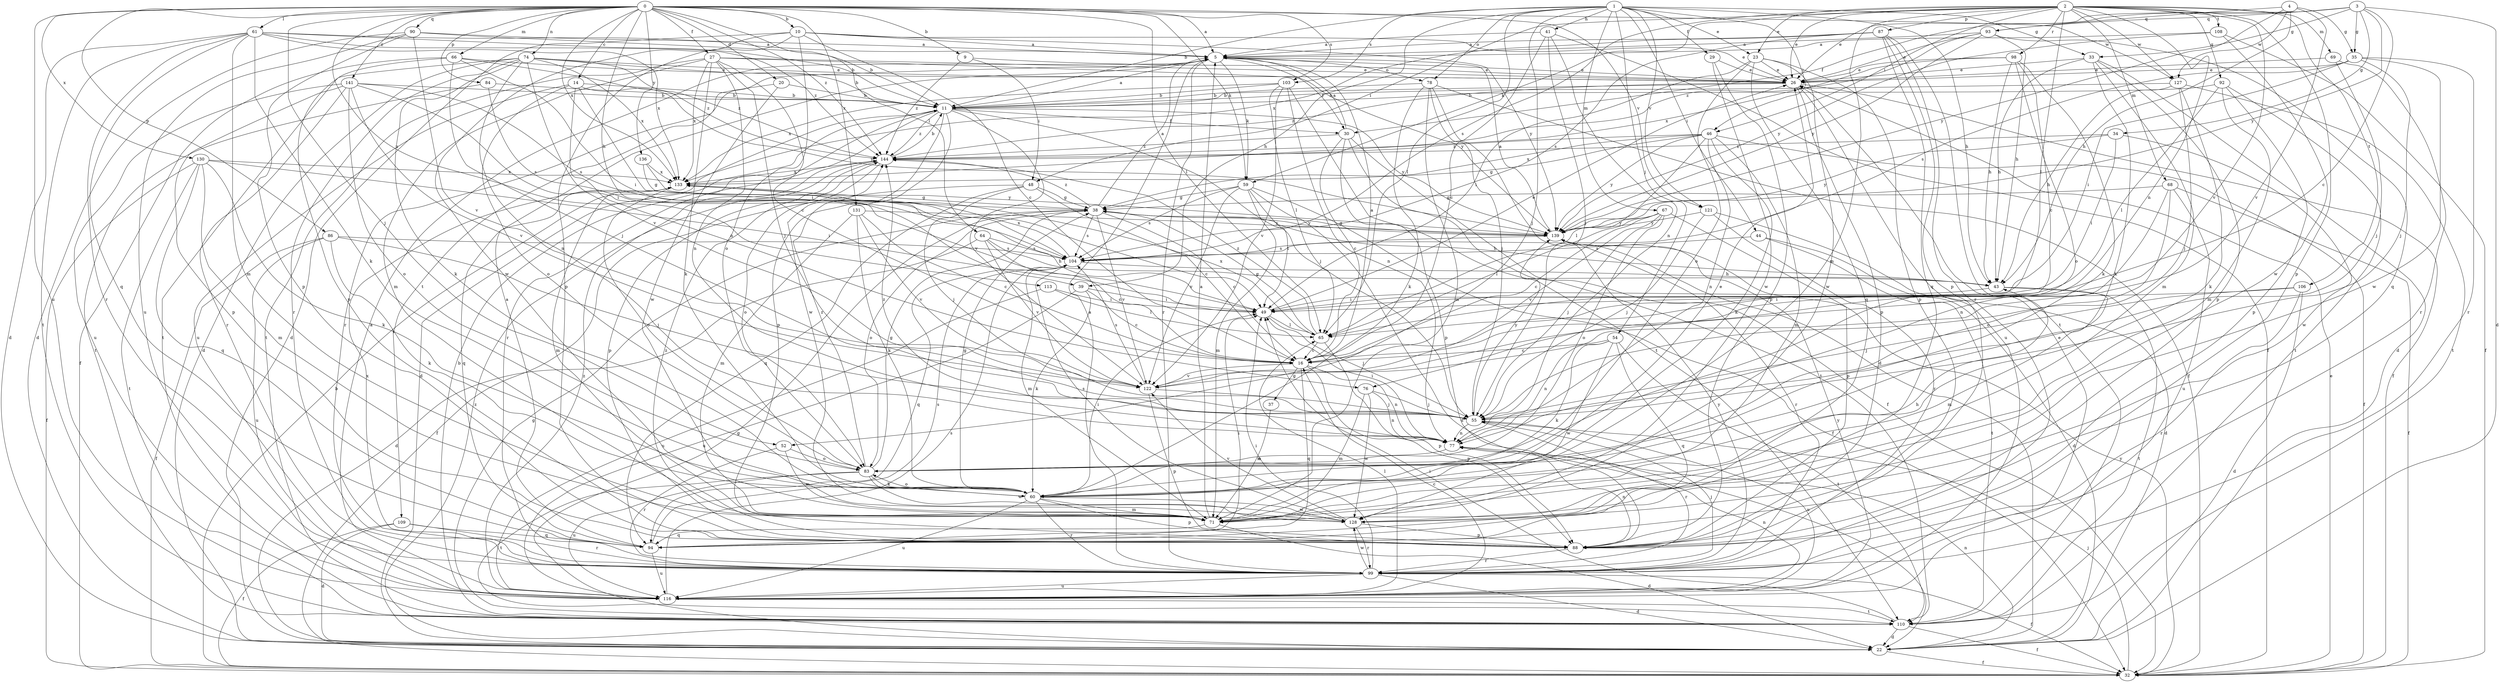 strict digraph  {
0;
1;
2;
3;
4;
5;
9;
10;
11;
14;
16;
20;
22;
23;
26;
27;
29;
30;
32;
33;
34;
35;
37;
38;
39;
41;
43;
44;
46;
48;
49;
52;
54;
55;
59;
60;
61;
64;
65;
66;
67;
68;
69;
71;
74;
76;
77;
78;
83;
84;
86;
87;
88;
90;
92;
93;
94;
98;
99;
103;
104;
106;
108;
109;
110;
113;
116;
121;
122;
127;
128;
130;
131;
133;
136;
139;
141;
144;
0 -> 5  [label=a];
0 -> 9  [label=b];
0 -> 10  [label=b];
0 -> 14  [label=c];
0 -> 20  [label=d];
0 -> 27  [label=f];
0 -> 39  [label=h];
0 -> 52  [label=j];
0 -> 59  [label=k];
0 -> 61  [label=l];
0 -> 64  [label=l];
0 -> 65  [label=l];
0 -> 66  [label=m];
0 -> 74  [label=n];
0 -> 84  [label=p];
0 -> 86  [label=p];
0 -> 90  [label=q];
0 -> 103  [label=s];
0 -> 113  [label=u];
0 -> 116  [label=u];
0 -> 121  [label=v];
0 -> 127  [label=w];
0 -> 130  [label=x];
0 -> 131  [label=x];
0 -> 133  [label=x];
0 -> 136  [label=y];
0 -> 141  [label=z];
0 -> 144  [label=z];
1 -> 11  [label=b];
1 -> 23  [label=e];
1 -> 29  [label=f];
1 -> 33  [label=g];
1 -> 39  [label=h];
1 -> 41  [label=h];
1 -> 43  [label=h];
1 -> 44  [label=i];
1 -> 46  [label=i];
1 -> 52  [label=j];
1 -> 54  [label=j];
1 -> 65  [label=l];
1 -> 67  [label=m];
1 -> 78  [label=o];
1 -> 103  [label=s];
1 -> 121  [label=v];
2 -> 23  [label=e];
2 -> 26  [label=e];
2 -> 46  [label=i];
2 -> 48  [label=i];
2 -> 59  [label=k];
2 -> 65  [label=l];
2 -> 68  [label=m];
2 -> 69  [label=m];
2 -> 71  [label=m];
2 -> 76  [label=n];
2 -> 87  [label=p];
2 -> 88  [label=p];
2 -> 92  [label=q];
2 -> 98  [label=r];
2 -> 104  [label=s];
2 -> 106  [label=t];
2 -> 108  [label=t];
2 -> 122  [label=v];
2 -> 127  [label=w];
3 -> 16  [label=c];
3 -> 22  [label=d];
3 -> 26  [label=e];
3 -> 30  [label=f];
3 -> 33  [label=g];
3 -> 34  [label=g];
3 -> 35  [label=g];
3 -> 93  [label=q];
3 -> 139  [label=y];
4 -> 35  [label=g];
4 -> 43  [label=h];
4 -> 93  [label=q];
4 -> 122  [label=v];
4 -> 127  [label=w];
4 -> 139  [label=y];
5 -> 26  [label=e];
5 -> 30  [label=f];
5 -> 59  [label=k];
5 -> 78  [label=o];
5 -> 99  [label=r];
5 -> 109  [label=t];
9 -> 26  [label=e];
9 -> 48  [label=i];
9 -> 144  [label=z];
10 -> 5  [label=a];
10 -> 16  [label=c];
10 -> 22  [label=d];
10 -> 26  [label=e];
10 -> 83  [label=o];
10 -> 88  [label=p];
10 -> 128  [label=w];
10 -> 139  [label=y];
11 -> 5  [label=a];
11 -> 22  [label=d];
11 -> 30  [label=f];
11 -> 55  [label=j];
11 -> 88  [label=p];
11 -> 99  [label=r];
11 -> 122  [label=v];
11 -> 128  [label=w];
11 -> 139  [label=y];
11 -> 144  [label=z];
14 -> 11  [label=b];
14 -> 49  [label=i];
14 -> 76  [label=n];
14 -> 83  [label=o];
14 -> 116  [label=u];
14 -> 139  [label=y];
16 -> 5  [label=a];
16 -> 37  [label=g];
16 -> 77  [label=n];
16 -> 88  [label=p];
16 -> 94  [label=q];
16 -> 122  [label=v];
20 -> 11  [label=b];
20 -> 99  [label=r];
20 -> 128  [label=w];
22 -> 32  [label=f];
22 -> 38  [label=g];
22 -> 77  [label=n];
22 -> 144  [label=z];
23 -> 26  [label=e];
23 -> 49  [label=i];
23 -> 83  [label=o];
23 -> 88  [label=p];
23 -> 94  [label=q];
23 -> 128  [label=w];
26 -> 11  [label=b];
26 -> 32  [label=f];
26 -> 88  [label=p];
26 -> 116  [label=u];
26 -> 144  [label=z];
27 -> 16  [label=c];
27 -> 26  [label=e];
27 -> 55  [label=j];
27 -> 60  [label=k];
27 -> 71  [label=m];
27 -> 77  [label=n];
27 -> 110  [label=t];
27 -> 133  [label=x];
27 -> 139  [label=y];
29 -> 26  [label=e];
29 -> 88  [label=p];
29 -> 128  [label=w];
30 -> 5  [label=a];
30 -> 16  [label=c];
30 -> 32  [label=f];
30 -> 88  [label=p];
30 -> 110  [label=t];
30 -> 144  [label=z];
32 -> 11  [label=b];
32 -> 26  [label=e];
32 -> 55  [label=j];
32 -> 139  [label=y];
33 -> 22  [label=d];
33 -> 26  [label=e];
33 -> 43  [label=h];
33 -> 60  [label=k];
33 -> 71  [label=m];
33 -> 88  [label=p];
34 -> 49  [label=i];
34 -> 128  [label=w];
34 -> 139  [label=y];
34 -> 144  [label=z];
35 -> 26  [label=e];
35 -> 49  [label=i];
35 -> 55  [label=j];
35 -> 99  [label=r];
35 -> 104  [label=s];
35 -> 128  [label=w];
37 -> 71  [label=m];
38 -> 5  [label=a];
38 -> 16  [label=c];
38 -> 43  [label=h];
38 -> 83  [label=o];
38 -> 104  [label=s];
38 -> 122  [label=v];
38 -> 139  [label=y];
38 -> 144  [label=z];
39 -> 16  [label=c];
39 -> 49  [label=i];
39 -> 60  [label=k];
39 -> 116  [label=u];
41 -> 5  [label=a];
41 -> 16  [label=c];
41 -> 32  [label=f];
41 -> 55  [label=j];
41 -> 77  [label=n];
43 -> 49  [label=i];
43 -> 71  [label=m];
43 -> 110  [label=t];
44 -> 22  [label=d];
44 -> 104  [label=s];
44 -> 110  [label=t];
46 -> 32  [label=f];
46 -> 38  [label=g];
46 -> 60  [label=k];
46 -> 65  [label=l];
46 -> 71  [label=m];
46 -> 77  [label=n];
46 -> 133  [label=x];
46 -> 139  [label=y];
46 -> 144  [label=z];
48 -> 16  [label=c];
48 -> 32  [label=f];
48 -> 38  [label=g];
48 -> 55  [label=j];
48 -> 94  [label=q];
49 -> 26  [label=e];
49 -> 55  [label=j];
49 -> 65  [label=l];
52 -> 71  [label=m];
52 -> 83  [label=o];
52 -> 99  [label=r];
54 -> 16  [label=c];
54 -> 60  [label=k];
54 -> 77  [label=n];
54 -> 94  [label=q];
54 -> 110  [label=t];
54 -> 128  [label=w];
55 -> 77  [label=n];
55 -> 99  [label=r];
55 -> 116  [label=u];
55 -> 139  [label=y];
59 -> 22  [label=d];
59 -> 32  [label=f];
59 -> 38  [label=g];
59 -> 49  [label=i];
59 -> 71  [label=m];
59 -> 104  [label=s];
59 -> 122  [label=v];
60 -> 26  [label=e];
60 -> 38  [label=g];
60 -> 49  [label=i];
60 -> 71  [label=m];
60 -> 83  [label=o];
60 -> 88  [label=p];
60 -> 99  [label=r];
60 -> 116  [label=u];
60 -> 128  [label=w];
61 -> 5  [label=a];
61 -> 11  [label=b];
61 -> 22  [label=d];
61 -> 60  [label=k];
61 -> 71  [label=m];
61 -> 94  [label=q];
61 -> 99  [label=r];
61 -> 110  [label=t];
61 -> 133  [label=x];
61 -> 144  [label=z];
64 -> 16  [label=c];
64 -> 22  [label=d];
64 -> 43  [label=h];
64 -> 104  [label=s];
64 -> 122  [label=v];
65 -> 16  [label=c];
65 -> 38  [label=g];
65 -> 88  [label=p];
65 -> 133  [label=x];
65 -> 144  [label=z];
66 -> 26  [label=e];
66 -> 32  [label=f];
66 -> 49  [label=i];
66 -> 55  [label=j];
66 -> 88  [label=p];
66 -> 144  [label=z];
67 -> 16  [label=c];
67 -> 55  [label=j];
67 -> 65  [label=l];
67 -> 83  [label=o];
67 -> 88  [label=p];
67 -> 122  [label=v];
67 -> 139  [label=y];
68 -> 32  [label=f];
68 -> 38  [label=g];
68 -> 77  [label=n];
68 -> 83  [label=o];
68 -> 116  [label=u];
69 -> 26  [label=e];
69 -> 55  [label=j];
69 -> 99  [label=r];
71 -> 5  [label=a];
71 -> 22  [label=d];
71 -> 43  [label=h];
71 -> 94  [label=q];
74 -> 11  [label=b];
74 -> 22  [label=d];
74 -> 26  [label=e];
74 -> 60  [label=k];
74 -> 77  [label=n];
74 -> 99  [label=r];
74 -> 110  [label=t];
74 -> 122  [label=v];
74 -> 133  [label=x];
74 -> 144  [label=z];
76 -> 55  [label=j];
76 -> 71  [label=m];
76 -> 77  [label=n];
76 -> 128  [label=w];
77 -> 49  [label=i];
77 -> 83  [label=o];
77 -> 144  [label=z];
78 -> 11  [label=b];
78 -> 22  [label=d];
78 -> 32  [label=f];
78 -> 55  [label=j];
78 -> 60  [label=k];
78 -> 71  [label=m];
83 -> 38  [label=g];
83 -> 60  [label=k];
83 -> 110  [label=t];
83 -> 116  [label=u];
83 -> 128  [label=w];
83 -> 144  [label=z];
84 -> 11  [label=b];
84 -> 104  [label=s];
84 -> 110  [label=t];
86 -> 32  [label=f];
86 -> 55  [label=j];
86 -> 60  [label=k];
86 -> 104  [label=s];
86 -> 116  [label=u];
87 -> 5  [label=a];
87 -> 88  [label=p];
87 -> 94  [label=q];
87 -> 99  [label=r];
87 -> 104  [label=s];
87 -> 110  [label=t];
87 -> 133  [label=x];
88 -> 77  [label=n];
88 -> 99  [label=r];
88 -> 144  [label=z];
90 -> 5  [label=a];
90 -> 11  [label=b];
90 -> 22  [label=d];
90 -> 88  [label=p];
90 -> 116  [label=u];
90 -> 122  [label=v];
92 -> 11  [label=b];
92 -> 65  [label=l];
92 -> 71  [label=m];
92 -> 88  [label=p];
92 -> 110  [label=t];
93 -> 5  [label=a];
93 -> 26  [label=e];
93 -> 43  [label=h];
93 -> 94  [label=q];
93 -> 139  [label=y];
93 -> 144  [label=z];
94 -> 5  [label=a];
94 -> 49  [label=i];
94 -> 104  [label=s];
94 -> 116  [label=u];
98 -> 16  [label=c];
98 -> 26  [label=e];
98 -> 43  [label=h];
98 -> 60  [label=k];
98 -> 83  [label=o];
98 -> 133  [label=x];
99 -> 5  [label=a];
99 -> 22  [label=d];
99 -> 32  [label=f];
99 -> 49  [label=i];
99 -> 55  [label=j];
99 -> 116  [label=u];
99 -> 128  [label=w];
99 -> 133  [label=x];
99 -> 139  [label=y];
103 -> 11  [label=b];
103 -> 65  [label=l];
103 -> 77  [label=n];
103 -> 110  [label=t];
103 -> 122  [label=v];
103 -> 133  [label=x];
104 -> 43  [label=h];
104 -> 71  [label=m];
104 -> 94  [label=q];
104 -> 133  [label=x];
106 -> 22  [label=d];
106 -> 49  [label=i];
106 -> 55  [label=j];
106 -> 99  [label=r];
108 -> 5  [label=a];
108 -> 32  [label=f];
108 -> 128  [label=w];
108 -> 139  [label=y];
109 -> 22  [label=d];
109 -> 32  [label=f];
109 -> 94  [label=q];
109 -> 99  [label=r];
110 -> 11  [label=b];
110 -> 22  [label=d];
110 -> 32  [label=f];
110 -> 38  [label=g];
110 -> 49  [label=i];
113 -> 49  [label=i];
113 -> 65  [label=l];
113 -> 116  [label=u];
116 -> 5  [label=a];
116 -> 16  [label=c];
116 -> 26  [label=e];
116 -> 65  [label=l];
116 -> 77  [label=n];
116 -> 104  [label=s];
116 -> 110  [label=t];
116 -> 139  [label=y];
116 -> 144  [label=z];
121 -> 22  [label=d];
121 -> 55  [label=j];
121 -> 99  [label=r];
121 -> 139  [label=y];
122 -> 55  [label=j];
122 -> 88  [label=p];
122 -> 104  [label=s];
127 -> 11  [label=b];
127 -> 43  [label=h];
127 -> 55  [label=j];
127 -> 60  [label=k];
127 -> 110  [label=t];
128 -> 88  [label=p];
128 -> 99  [label=r];
128 -> 104  [label=s];
128 -> 122  [label=v];
130 -> 32  [label=f];
130 -> 49  [label=i];
130 -> 60  [label=k];
130 -> 71  [label=m];
130 -> 94  [label=q];
130 -> 110  [label=t];
130 -> 133  [label=x];
131 -> 16  [label=c];
131 -> 60  [label=k];
131 -> 71  [label=m];
131 -> 122  [label=v];
131 -> 139  [label=y];
133 -> 38  [label=g];
133 -> 71  [label=m];
133 -> 83  [label=o];
133 -> 94  [label=q];
136 -> 38  [label=g];
136 -> 133  [label=x];
136 -> 139  [label=y];
139 -> 5  [label=a];
139 -> 38  [label=g];
139 -> 99  [label=r];
139 -> 104  [label=s];
141 -> 11  [label=b];
141 -> 49  [label=i];
141 -> 83  [label=o];
141 -> 88  [label=p];
141 -> 99  [label=r];
141 -> 104  [label=s];
141 -> 116  [label=u];
141 -> 122  [label=v];
144 -> 11  [label=b];
144 -> 83  [label=o];
144 -> 88  [label=p];
144 -> 133  [label=x];
}
